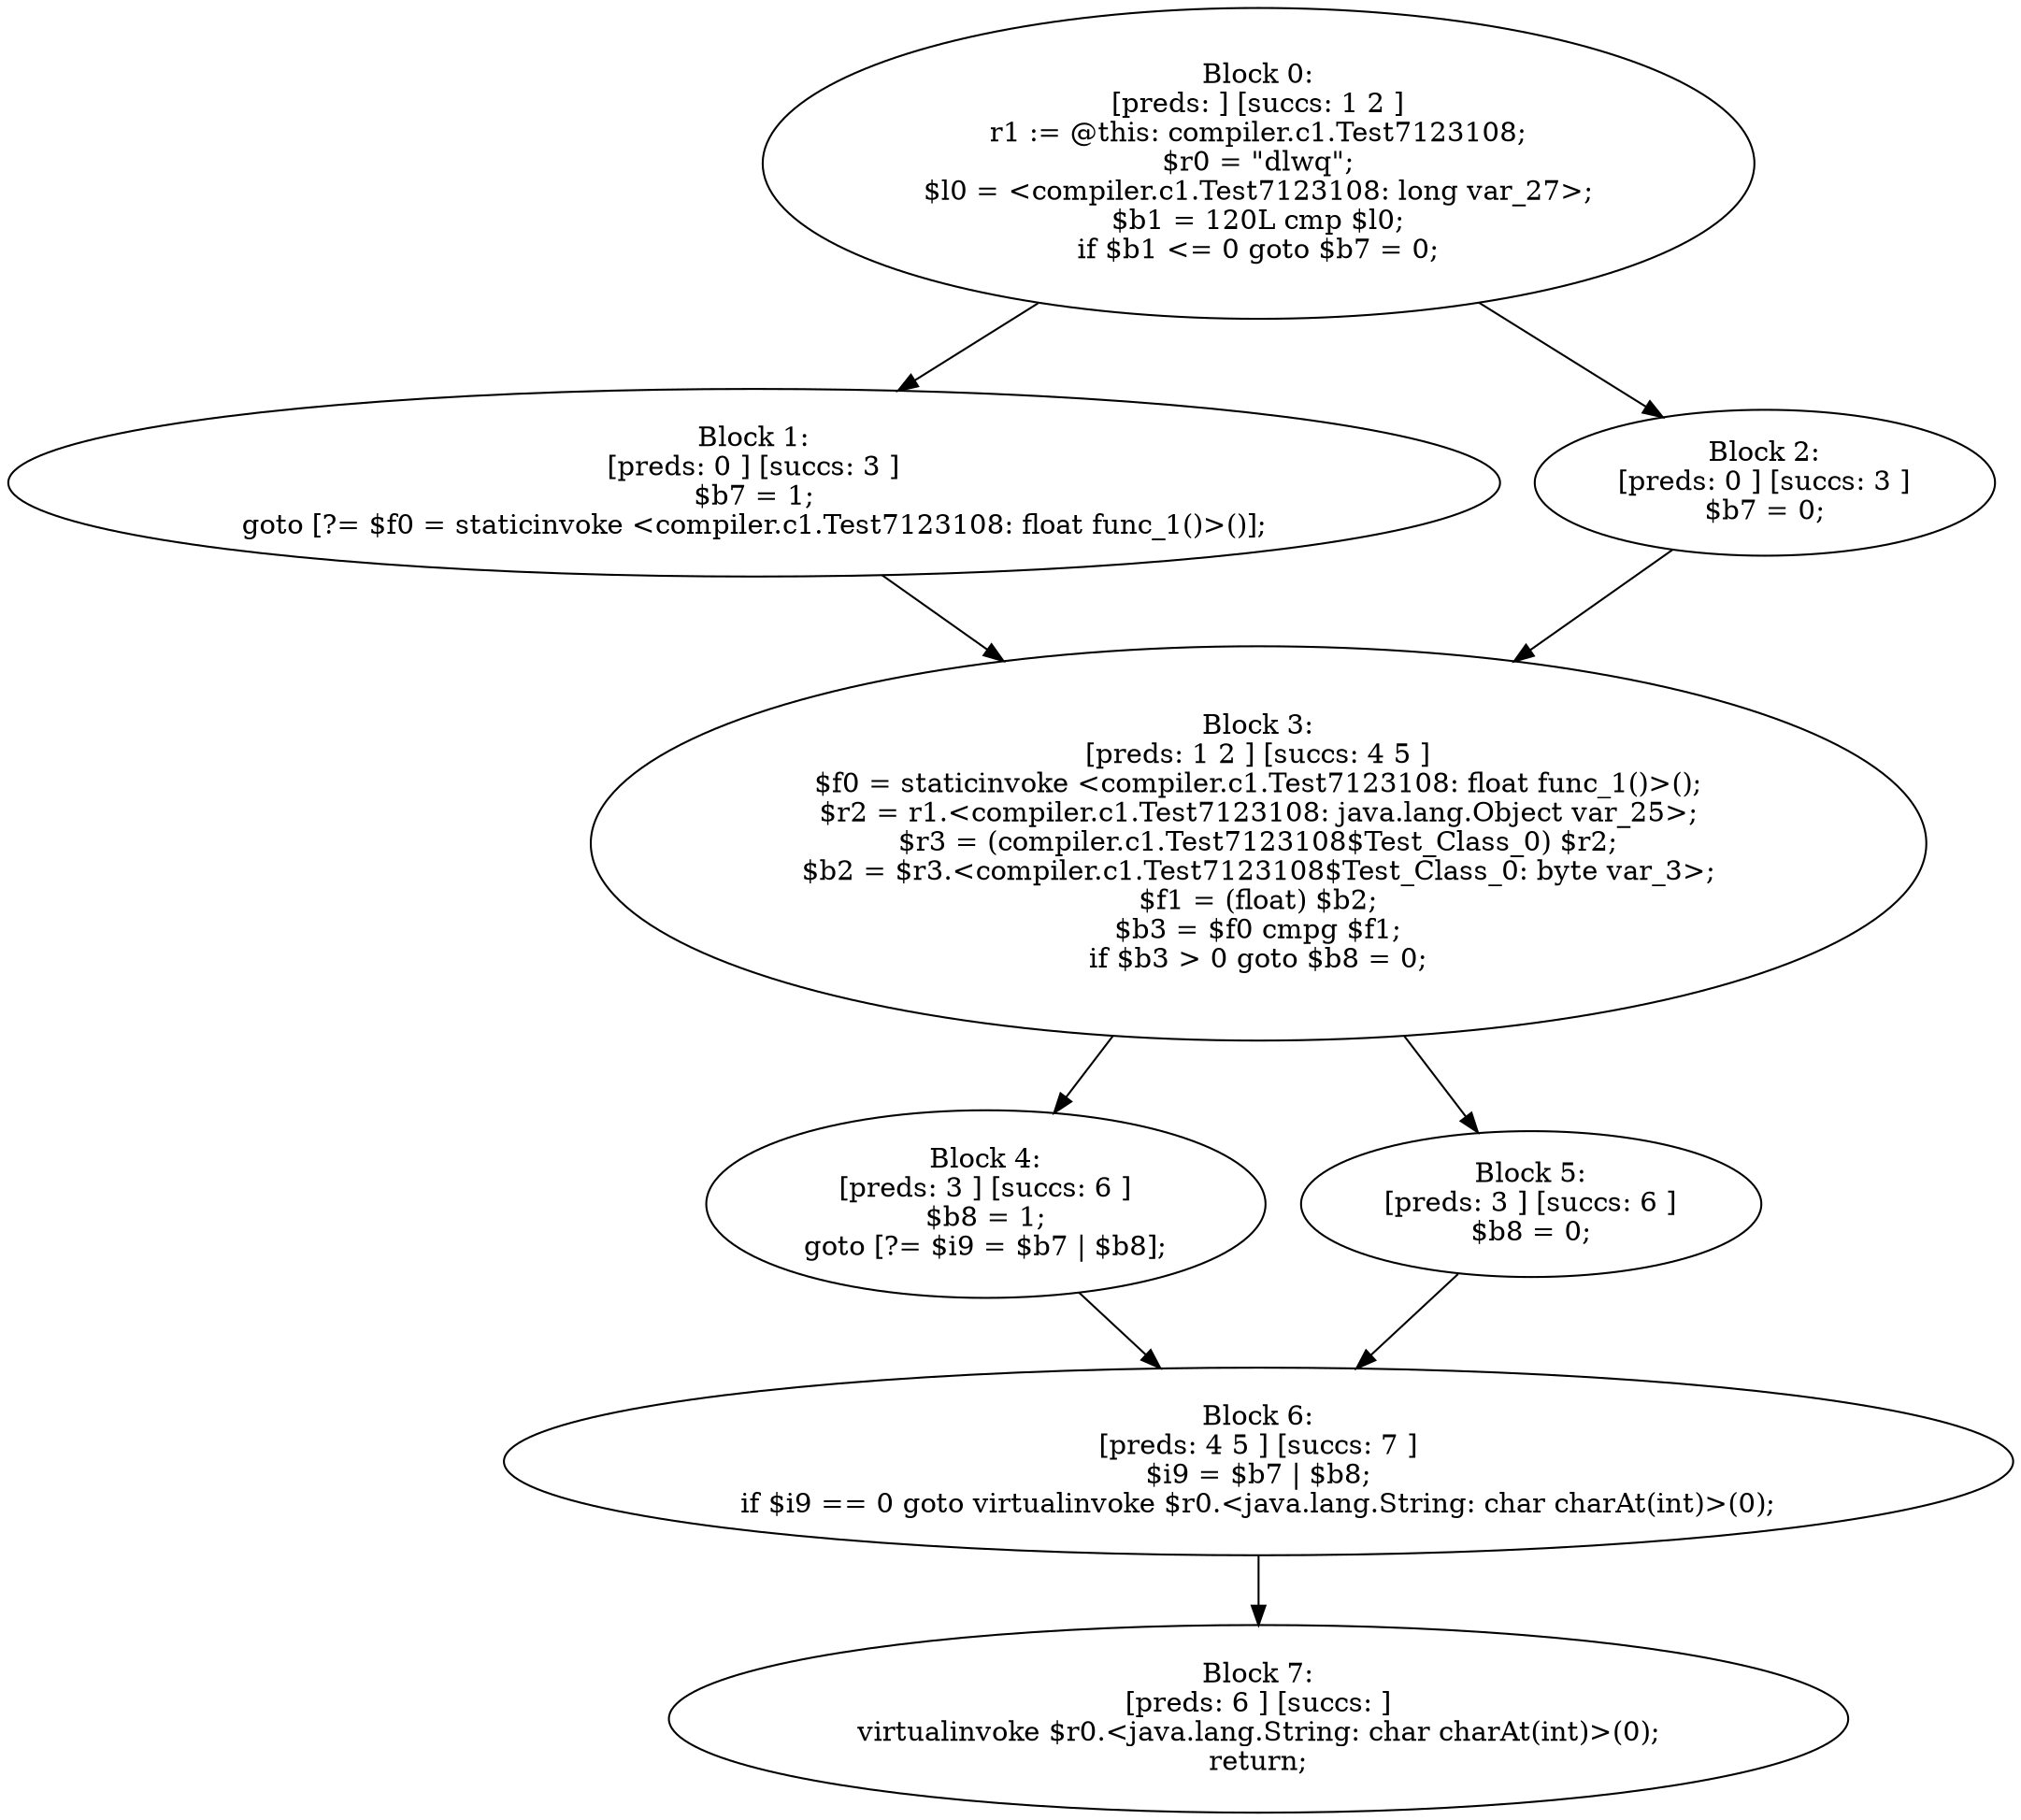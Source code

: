 digraph "unitGraph" {
    "Block 0:
[preds: ] [succs: 1 2 ]
r1 := @this: compiler.c1.Test7123108;
$r0 = \"dlwq\";
$l0 = <compiler.c1.Test7123108: long var_27>;
$b1 = 120L cmp $l0;
if $b1 <= 0 goto $b7 = 0;
"
    "Block 1:
[preds: 0 ] [succs: 3 ]
$b7 = 1;
goto [?= $f0 = staticinvoke <compiler.c1.Test7123108: float func_1()>()];
"
    "Block 2:
[preds: 0 ] [succs: 3 ]
$b7 = 0;
"
    "Block 3:
[preds: 1 2 ] [succs: 4 5 ]
$f0 = staticinvoke <compiler.c1.Test7123108: float func_1()>();
$r2 = r1.<compiler.c1.Test7123108: java.lang.Object var_25>;
$r3 = (compiler.c1.Test7123108$Test_Class_0) $r2;
$b2 = $r3.<compiler.c1.Test7123108$Test_Class_0: byte var_3>;
$f1 = (float) $b2;
$b3 = $f0 cmpg $f1;
if $b3 > 0 goto $b8 = 0;
"
    "Block 4:
[preds: 3 ] [succs: 6 ]
$b8 = 1;
goto [?= $i9 = $b7 | $b8];
"
    "Block 5:
[preds: 3 ] [succs: 6 ]
$b8 = 0;
"
    "Block 6:
[preds: 4 5 ] [succs: 7 ]
$i9 = $b7 | $b8;
if $i9 == 0 goto virtualinvoke $r0.<java.lang.String: char charAt(int)>(0);
"
    "Block 7:
[preds: 6 ] [succs: ]
virtualinvoke $r0.<java.lang.String: char charAt(int)>(0);
return;
"
    "Block 0:
[preds: ] [succs: 1 2 ]
r1 := @this: compiler.c1.Test7123108;
$r0 = \"dlwq\";
$l0 = <compiler.c1.Test7123108: long var_27>;
$b1 = 120L cmp $l0;
if $b1 <= 0 goto $b7 = 0;
"->"Block 1:
[preds: 0 ] [succs: 3 ]
$b7 = 1;
goto [?= $f0 = staticinvoke <compiler.c1.Test7123108: float func_1()>()];
";
    "Block 0:
[preds: ] [succs: 1 2 ]
r1 := @this: compiler.c1.Test7123108;
$r0 = \"dlwq\";
$l0 = <compiler.c1.Test7123108: long var_27>;
$b1 = 120L cmp $l0;
if $b1 <= 0 goto $b7 = 0;
"->"Block 2:
[preds: 0 ] [succs: 3 ]
$b7 = 0;
";
    "Block 1:
[preds: 0 ] [succs: 3 ]
$b7 = 1;
goto [?= $f0 = staticinvoke <compiler.c1.Test7123108: float func_1()>()];
"->"Block 3:
[preds: 1 2 ] [succs: 4 5 ]
$f0 = staticinvoke <compiler.c1.Test7123108: float func_1()>();
$r2 = r1.<compiler.c1.Test7123108: java.lang.Object var_25>;
$r3 = (compiler.c1.Test7123108$Test_Class_0) $r2;
$b2 = $r3.<compiler.c1.Test7123108$Test_Class_0: byte var_3>;
$f1 = (float) $b2;
$b3 = $f0 cmpg $f1;
if $b3 > 0 goto $b8 = 0;
";
    "Block 2:
[preds: 0 ] [succs: 3 ]
$b7 = 0;
"->"Block 3:
[preds: 1 2 ] [succs: 4 5 ]
$f0 = staticinvoke <compiler.c1.Test7123108: float func_1()>();
$r2 = r1.<compiler.c1.Test7123108: java.lang.Object var_25>;
$r3 = (compiler.c1.Test7123108$Test_Class_0) $r2;
$b2 = $r3.<compiler.c1.Test7123108$Test_Class_0: byte var_3>;
$f1 = (float) $b2;
$b3 = $f0 cmpg $f1;
if $b3 > 0 goto $b8 = 0;
";
    "Block 3:
[preds: 1 2 ] [succs: 4 5 ]
$f0 = staticinvoke <compiler.c1.Test7123108: float func_1()>();
$r2 = r1.<compiler.c1.Test7123108: java.lang.Object var_25>;
$r3 = (compiler.c1.Test7123108$Test_Class_0) $r2;
$b2 = $r3.<compiler.c1.Test7123108$Test_Class_0: byte var_3>;
$f1 = (float) $b2;
$b3 = $f0 cmpg $f1;
if $b3 > 0 goto $b8 = 0;
"->"Block 4:
[preds: 3 ] [succs: 6 ]
$b8 = 1;
goto [?= $i9 = $b7 | $b8];
";
    "Block 3:
[preds: 1 2 ] [succs: 4 5 ]
$f0 = staticinvoke <compiler.c1.Test7123108: float func_1()>();
$r2 = r1.<compiler.c1.Test7123108: java.lang.Object var_25>;
$r3 = (compiler.c1.Test7123108$Test_Class_0) $r2;
$b2 = $r3.<compiler.c1.Test7123108$Test_Class_0: byte var_3>;
$f1 = (float) $b2;
$b3 = $f0 cmpg $f1;
if $b3 > 0 goto $b8 = 0;
"->"Block 5:
[preds: 3 ] [succs: 6 ]
$b8 = 0;
";
    "Block 4:
[preds: 3 ] [succs: 6 ]
$b8 = 1;
goto [?= $i9 = $b7 | $b8];
"->"Block 6:
[preds: 4 5 ] [succs: 7 ]
$i9 = $b7 | $b8;
if $i9 == 0 goto virtualinvoke $r0.<java.lang.String: char charAt(int)>(0);
";
    "Block 5:
[preds: 3 ] [succs: 6 ]
$b8 = 0;
"->"Block 6:
[preds: 4 5 ] [succs: 7 ]
$i9 = $b7 | $b8;
if $i9 == 0 goto virtualinvoke $r0.<java.lang.String: char charAt(int)>(0);
";
    "Block 6:
[preds: 4 5 ] [succs: 7 ]
$i9 = $b7 | $b8;
if $i9 == 0 goto virtualinvoke $r0.<java.lang.String: char charAt(int)>(0);
"->"Block 7:
[preds: 6 ] [succs: ]
virtualinvoke $r0.<java.lang.String: char charAt(int)>(0);
return;
";
}
